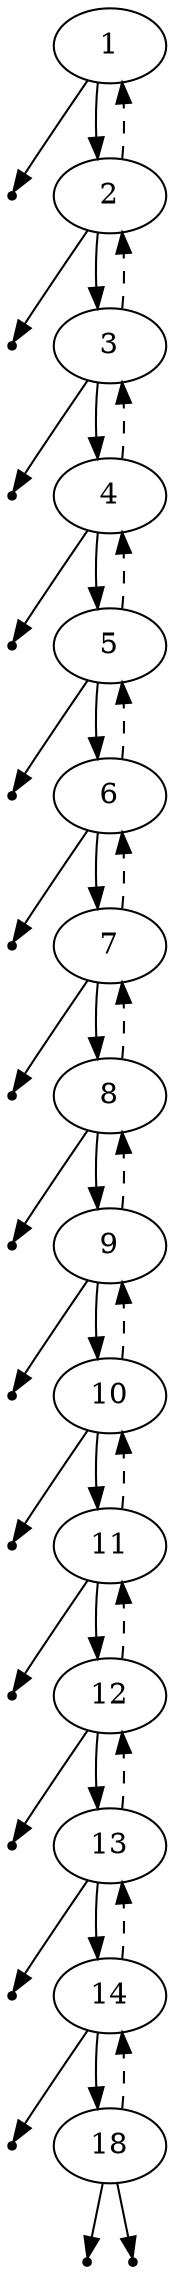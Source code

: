 digraph BST {
	 null0 [shape=point];
	 1 -> null0;
	 1 -> 2;
	 2 -> 1 [style=dashed];
	 null1 [shape=point];
	 2 -> null1;
	 2 -> 3;
	 3 -> 2 [style=dashed];
	 null2 [shape=point];
	 3 -> null2;
	 3 -> 4;
	 4 -> 3 [style=dashed];
	 null3 [shape=point];
	 4 -> null3;
	 4 -> 5;
	 5 -> 4 [style=dashed];
	 null4 [shape=point];
	 5 -> null4;
	 5 -> 6;
	 6 -> 5 [style=dashed];
	 null5 [shape=point];
	 6 -> null5;
	 6 -> 7;
	 7 -> 6 [style=dashed];
	 null6 [shape=point];
	 7 -> null6;
	 7 -> 8;
	 8 -> 7 [style=dashed];
	 null7 [shape=point];
	 8 -> null7;
	 8 -> 9;
	 9 -> 8 [style=dashed];
	 null8 [shape=point];
	 9 -> null8;
	 9 -> 10;
	 10 -> 9 [style=dashed];
	 null9 [shape=point];
	 10 -> null9;
	 10 -> 11;
	 11 -> 10 [style=dashed];
	 null10 [shape=point];
	 11 -> null10;
	 11 -> 12;
	 12 -> 11 [style=dashed];
	 null11 [shape=point];
	 12 -> null11;
	 12 -> 13;
	 13 -> 12 [style=dashed];
	 null12 [shape=point];
	 13 -> null12;
	 13 -> 14;
	 14 -> 13 [style=dashed];
	 null13 [shape=point];
	 14 -> null13;
	 14 -> 18;
	 18 -> 14 [style=dashed];
	 null14 [shape=point];
	 18 -> null14;
	 null15 [shape=point];
	 18 -> null15;
}
